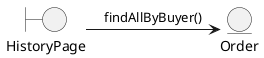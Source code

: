 @startuml
skinparam backgroundColor transparent
boundary HistoryPage
entity Order

(HistoryPage) -> (Order): findAllByBuyer()
@enduml
